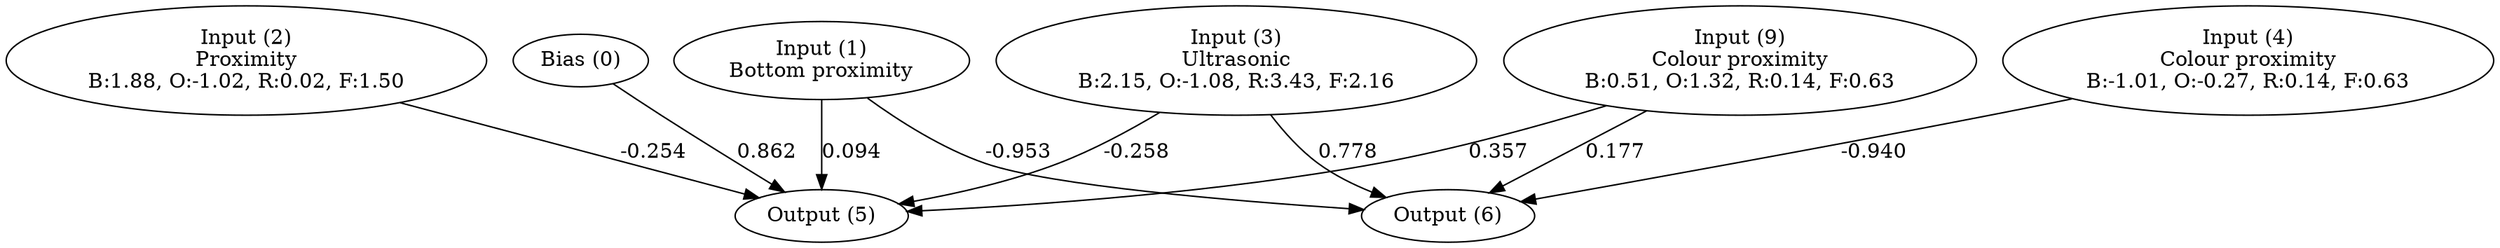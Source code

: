 digraph G {
  0 [ label="Bias (0)" ];
  1 [ label="Input (1)\nBottom proximity" ];
  2 [ label="Input (2)\nProximity\nB:1.88, O:-1.02, R:0.02, F:1.50" ];
  3 [ label="Input (3)\nUltrasonic\nB:2.15, O:-1.08, R:3.43, F:2.16" ];
  4 [ label="Input (4)\nColour proximity\nB:-1.01, O:-0.27, R:0.14, F:0.63" ];
  9 [ label="Input (9)\nColour proximity\nB:0.51, O:1.32, R:0.14, F:0.63" ];
  5 [ label="Output (5)" ];
  6 [ label="Output (6)" ];
  { rank=same 0 1 2 3 4 9 }
  { rank=same 5 6 }
  0 -> 5 [ label="0.862" ];
  1 -> 5 [ label="0.094" ];
  1 -> 6 [ label="-0.953" ];
  2 -> 5 [ label="-0.254" ];
  3 -> 5 [ label="-0.258" ];
  3 -> 6 [ label="0.778" ];
  4 -> 6 [ label="-0.940" ];
  9 -> 5 [ label="0.357" ];
  9 -> 6 [ label="0.177" ];
}
